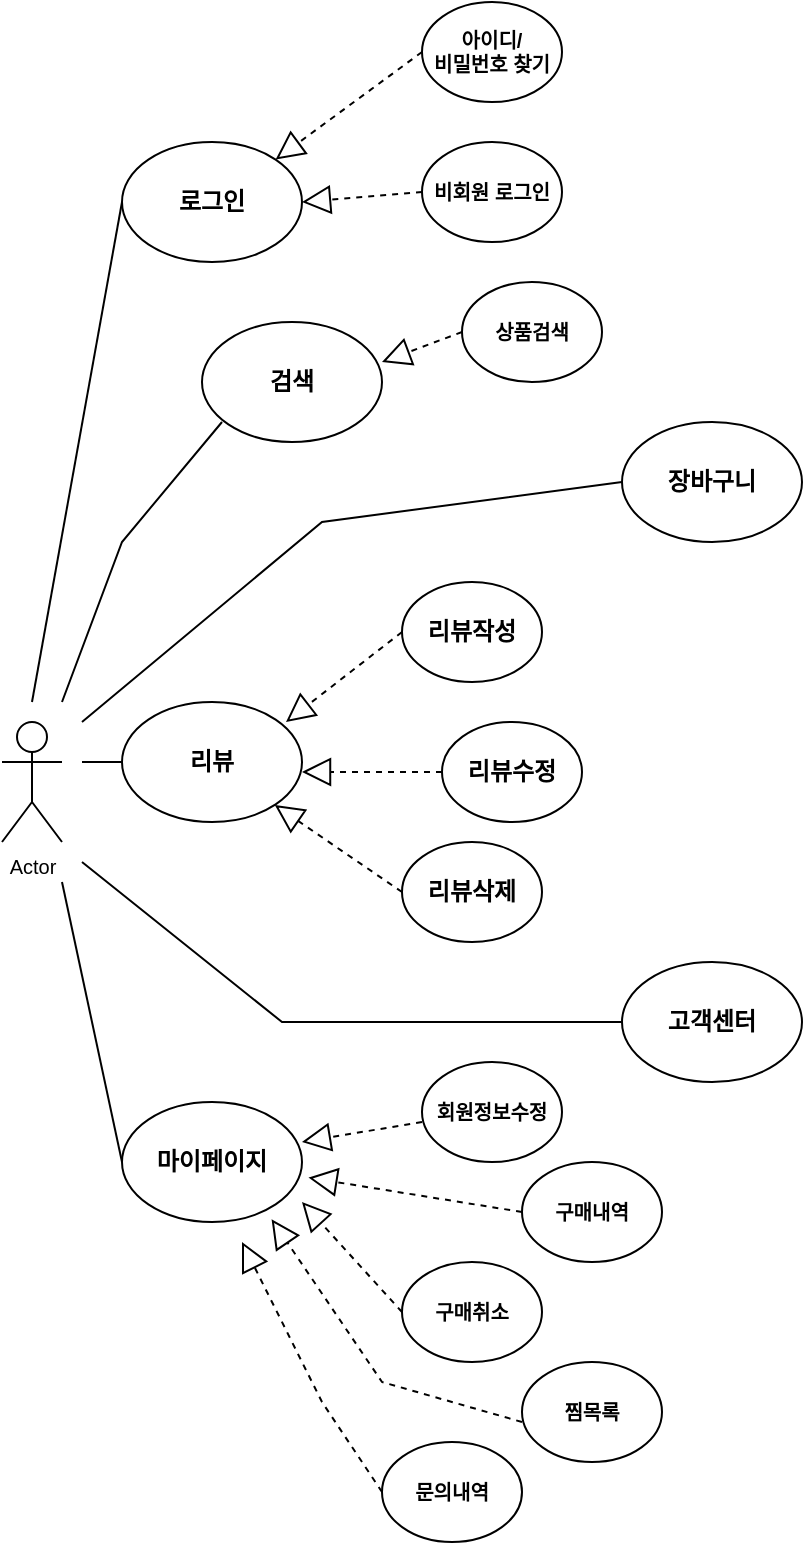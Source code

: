 <mxfile version="15.6.8" type="github">
  <diagram id="B6r3BOdKS04X0gsQsjvU" name="Page-1">
    <mxGraphModel dx="1550" dy="867" grid="1" gridSize="10" guides="1" tooltips="1" connect="1" arrows="1" fold="1" page="1" pageScale="1" pageWidth="1390" pageHeight="980" math="0" shadow="0">
      <root>
        <mxCell id="0" />
        <mxCell id="1" parent="0" />
        <mxCell id="a5ZnZFO5k9ZY8b-LJ0SS-1" value="&lt;b&gt;로그인&lt;/b&gt;" style="ellipse;whiteSpace=wrap;html=1;" vertex="1" parent="1">
          <mxGeometry x="70" y="80" width="90" height="60" as="geometry" />
        </mxCell>
        <mxCell id="a5ZnZFO5k9ZY8b-LJ0SS-3" value="&lt;b&gt;검색&lt;/b&gt;" style="ellipse;whiteSpace=wrap;html=1;" vertex="1" parent="1">
          <mxGeometry x="110" y="170" width="90" height="60" as="geometry" />
        </mxCell>
        <mxCell id="a5ZnZFO5k9ZY8b-LJ0SS-4" value="장바구니" style="ellipse;whiteSpace=wrap;html=1;fontStyle=1" vertex="1" parent="1">
          <mxGeometry x="320" y="220" width="90" height="60" as="geometry" />
        </mxCell>
        <mxCell id="a5ZnZFO5k9ZY8b-LJ0SS-5" value="리뷰" style="ellipse;whiteSpace=wrap;html=1;fontStyle=1" vertex="1" parent="1">
          <mxGeometry x="70" y="360" width="90" height="60" as="geometry" />
        </mxCell>
        <mxCell id="a5ZnZFO5k9ZY8b-LJ0SS-6" value="고객센터" style="ellipse;whiteSpace=wrap;html=1;fontStyle=1" vertex="1" parent="1">
          <mxGeometry x="320" y="490" width="90" height="60" as="geometry" />
        </mxCell>
        <mxCell id="a5ZnZFO5k9ZY8b-LJ0SS-10" value="" style="endArrow=none;html=1;rounded=0;" edge="1" parent="1">
          <mxGeometry width="50" height="50" relative="1" as="geometry">
            <mxPoint x="40" y="360" as="sourcePoint" />
            <mxPoint x="120" y="220" as="targetPoint" />
            <Array as="points">
              <mxPoint x="70" y="280" />
            </Array>
          </mxGeometry>
        </mxCell>
        <mxCell id="a5ZnZFO5k9ZY8b-LJ0SS-11" value="" style="endArrow=none;html=1;rounded=0;entryX=0;entryY=0.5;entryDx=0;entryDy=0;" edge="1" parent="1" target="a5ZnZFO5k9ZY8b-LJ0SS-4">
          <mxGeometry width="50" height="50" relative="1" as="geometry">
            <mxPoint x="50" y="370" as="sourcePoint" />
            <mxPoint x="180" y="500" as="targetPoint" />
            <Array as="points">
              <mxPoint x="170" y="270" />
            </Array>
          </mxGeometry>
        </mxCell>
        <mxCell id="a5ZnZFO5k9ZY8b-LJ0SS-12" value="" style="endArrow=none;html=1;rounded=0;entryX=0;entryY=0.5;entryDx=0;entryDy=0;" edge="1" parent="1" target="a5ZnZFO5k9ZY8b-LJ0SS-5">
          <mxGeometry width="50" height="50" relative="1" as="geometry">
            <mxPoint x="50" y="390" as="sourcePoint" />
            <mxPoint x="180" y="500" as="targetPoint" />
          </mxGeometry>
        </mxCell>
        <mxCell id="a5ZnZFO5k9ZY8b-LJ0SS-13" value="" style="endArrow=none;html=1;rounded=0;entryX=0;entryY=0.5;entryDx=0;entryDy=0;" edge="1" parent="1" target="a5ZnZFO5k9ZY8b-LJ0SS-6">
          <mxGeometry width="50" height="50" relative="1" as="geometry">
            <mxPoint x="50" y="440" as="sourcePoint" />
            <mxPoint x="180" y="500" as="targetPoint" />
            <Array as="points">
              <mxPoint x="150" y="520" />
            </Array>
          </mxGeometry>
        </mxCell>
        <mxCell id="a5ZnZFO5k9ZY8b-LJ0SS-14" value="" style="endArrow=none;html=1;rounded=0;entryX=0;entryY=0.5;entryDx=0;entryDy=0;" edge="1" parent="1" target="a5ZnZFO5k9ZY8b-LJ0SS-1">
          <mxGeometry width="50" height="50" relative="1" as="geometry">
            <mxPoint x="25" y="360" as="sourcePoint" />
            <mxPoint x="180" y="300" as="targetPoint" />
          </mxGeometry>
        </mxCell>
        <mxCell id="a5ZnZFO5k9ZY8b-LJ0SS-16" value="아이디/&lt;br style=&quot;font-size: 10px;&quot;&gt;비밀번호 찾기" style="ellipse;whiteSpace=wrap;html=1;fontStyle=1;fontSize=10;" vertex="1" parent="1">
          <mxGeometry x="220" y="10" width="70" height="50" as="geometry" />
        </mxCell>
        <mxCell id="a5ZnZFO5k9ZY8b-LJ0SS-17" value="비회원 로그인" style="ellipse;whiteSpace=wrap;html=1;fontStyle=1;fontSize=10;" vertex="1" parent="1">
          <mxGeometry x="220" y="80" width="70" height="50" as="geometry" />
        </mxCell>
        <mxCell id="a5ZnZFO5k9ZY8b-LJ0SS-20" value="" style="endArrow=block;dashed=1;endFill=0;endSize=12;html=1;rounded=0;exitX=0;exitY=0.5;exitDx=0;exitDy=0;entryX=1;entryY=0;entryDx=0;entryDy=0;" edge="1" parent="1" source="a5ZnZFO5k9ZY8b-LJ0SS-16" target="a5ZnZFO5k9ZY8b-LJ0SS-1">
          <mxGeometry width="160" relative="1" as="geometry">
            <mxPoint x="80" y="320" as="sourcePoint" />
            <mxPoint x="240" y="320" as="targetPoint" />
          </mxGeometry>
        </mxCell>
        <mxCell id="a5ZnZFO5k9ZY8b-LJ0SS-21" value="" style="endArrow=block;dashed=1;endFill=0;endSize=12;html=1;rounded=0;exitX=0;exitY=0.5;exitDx=0;exitDy=0;entryX=1;entryY=0.5;entryDx=0;entryDy=0;" edge="1" parent="1" source="a5ZnZFO5k9ZY8b-LJ0SS-17" target="a5ZnZFO5k9ZY8b-LJ0SS-1">
          <mxGeometry width="160" relative="1" as="geometry">
            <mxPoint x="230" y="50" as="sourcePoint" />
            <mxPoint x="156.82" y="98.787" as="targetPoint" />
          </mxGeometry>
        </mxCell>
        <mxCell id="a5ZnZFO5k9ZY8b-LJ0SS-23" value="상품검색" style="ellipse;whiteSpace=wrap;html=1;fontStyle=1;fontSize=10;" vertex="1" parent="1">
          <mxGeometry x="240" y="150" width="70" height="50" as="geometry" />
        </mxCell>
        <mxCell id="a5ZnZFO5k9ZY8b-LJ0SS-24" value="리뷰작성" style="ellipse;whiteSpace=wrap;html=1;fontStyle=1" vertex="1" parent="1">
          <mxGeometry x="210" y="300" width="70" height="50" as="geometry" />
        </mxCell>
        <mxCell id="a5ZnZFO5k9ZY8b-LJ0SS-25" value="구매취소" style="ellipse;whiteSpace=wrap;html=1;fontStyle=1;fontSize=10;" vertex="1" parent="1">
          <mxGeometry x="210" y="640" width="70" height="50" as="geometry" />
        </mxCell>
        <mxCell id="a5ZnZFO5k9ZY8b-LJ0SS-27" value="마이페이지" style="ellipse;whiteSpace=wrap;html=1;fontStyle=1" vertex="1" parent="1">
          <mxGeometry x="70" y="560" width="90" height="60" as="geometry" />
        </mxCell>
        <mxCell id="a5ZnZFO5k9ZY8b-LJ0SS-28" value="" style="endArrow=none;html=1;rounded=0;entryX=0;entryY=0.5;entryDx=0;entryDy=0;" edge="1" parent="1">
          <mxGeometry width="50" height="50" relative="1" as="geometry">
            <mxPoint x="40" y="450" as="sourcePoint" />
            <mxPoint x="70" y="590" as="targetPoint" />
          </mxGeometry>
        </mxCell>
        <mxCell id="a5ZnZFO5k9ZY8b-LJ0SS-29" value="회원정보수정" style="ellipse;whiteSpace=wrap;html=1;fontStyle=1;fontSize=10;" vertex="1" parent="1">
          <mxGeometry x="220" y="540" width="70" height="50" as="geometry" />
        </mxCell>
        <mxCell id="a5ZnZFO5k9ZY8b-LJ0SS-30" value="구매내역" style="ellipse;whiteSpace=wrap;html=1;fontStyle=1;fontSize=10;" vertex="1" parent="1">
          <mxGeometry x="270" y="590" width="70" height="50" as="geometry" />
        </mxCell>
        <mxCell id="a5ZnZFO5k9ZY8b-LJ0SS-32" style="edgeStyle=orthogonalEdgeStyle;rounded=0;orthogonalLoop=1;jettySize=auto;html=1;exitX=0.5;exitY=1;exitDx=0;exitDy=0;fontSize=10;" edge="1" parent="1" source="a5ZnZFO5k9ZY8b-LJ0SS-29" target="a5ZnZFO5k9ZY8b-LJ0SS-29">
          <mxGeometry relative="1" as="geometry" />
        </mxCell>
        <mxCell id="a5ZnZFO5k9ZY8b-LJ0SS-33" value="Actor" style="shape=umlActor;verticalLabelPosition=bottom;verticalAlign=top;html=1;fontSize=10;" vertex="1" parent="1">
          <mxGeometry x="10" y="370" width="30" height="60" as="geometry" />
        </mxCell>
        <mxCell id="a5ZnZFO5k9ZY8b-LJ0SS-34" value="찜목록" style="ellipse;whiteSpace=wrap;html=1;fontStyle=1;fontSize=10;" vertex="1" parent="1">
          <mxGeometry x="270" y="690" width="70" height="50" as="geometry" />
        </mxCell>
        <mxCell id="a5ZnZFO5k9ZY8b-LJ0SS-35" value="" style="endArrow=block;dashed=1;endFill=0;endSize=12;html=1;rounded=0;exitX=0;exitY=0.5;exitDx=0;exitDy=0;entryX=0.831;entryY=0.977;entryDx=0;entryDy=0;entryPerimeter=0;" edge="1" parent="1" target="a5ZnZFO5k9ZY8b-LJ0SS-27">
          <mxGeometry width="160" relative="1" as="geometry">
            <mxPoint x="270" y="720" as="sourcePoint" />
            <mxPoint x="150" y="620" as="targetPoint" />
            <Array as="points">
              <mxPoint x="200" y="700" />
            </Array>
          </mxGeometry>
        </mxCell>
        <mxCell id="a5ZnZFO5k9ZY8b-LJ0SS-36" value="" style="endArrow=block;dashed=1;endFill=0;endSize=12;html=1;rounded=0;exitX=0;exitY=0.5;exitDx=0;exitDy=0;" edge="1" parent="1" source="a5ZnZFO5k9ZY8b-LJ0SS-25">
          <mxGeometry width="160" relative="1" as="geometry">
            <mxPoint x="210" y="610" as="sourcePoint" />
            <mxPoint x="160" y="610" as="targetPoint" />
          </mxGeometry>
        </mxCell>
        <mxCell id="a5ZnZFO5k9ZY8b-LJ0SS-37" value="" style="endArrow=block;dashed=1;endFill=0;endSize=12;html=1;rounded=0;exitX=0;exitY=0.5;exitDx=0;exitDy=0;entryX=1.036;entryY=0.63;entryDx=0;entryDy=0;entryPerimeter=0;" edge="1" parent="1" source="a5ZnZFO5k9ZY8b-LJ0SS-30" target="a5ZnZFO5k9ZY8b-LJ0SS-27">
          <mxGeometry width="160" relative="1" as="geometry">
            <mxPoint x="220" y="599" as="sourcePoint" />
            <mxPoint x="170" y="599" as="targetPoint" />
          </mxGeometry>
        </mxCell>
        <mxCell id="a5ZnZFO5k9ZY8b-LJ0SS-38" value="" style="endArrow=block;dashed=1;endFill=0;endSize=12;html=1;rounded=0;entryX=1;entryY=0.333;entryDx=0;entryDy=0;entryPerimeter=0;" edge="1" parent="1" target="a5ZnZFO5k9ZY8b-LJ0SS-27">
          <mxGeometry width="160" relative="1" as="geometry">
            <mxPoint x="220" y="570" as="sourcePoint" />
            <mxPoint x="210" y="554.52" as="targetPoint" />
          </mxGeometry>
        </mxCell>
        <mxCell id="a5ZnZFO5k9ZY8b-LJ0SS-39" value="문의내역" style="ellipse;whiteSpace=wrap;html=1;fontStyle=1;fontSize=10;" vertex="1" parent="1">
          <mxGeometry x="200" y="730" width="70" height="50" as="geometry" />
        </mxCell>
        <mxCell id="a5ZnZFO5k9ZY8b-LJ0SS-40" value="" style="endArrow=block;dashed=1;endFill=0;endSize=12;html=1;rounded=0;exitX=0;exitY=0.5;exitDx=0;exitDy=0;" edge="1" parent="1" source="a5ZnZFO5k9ZY8b-LJ0SS-39">
          <mxGeometry width="160" relative="1" as="geometry">
            <mxPoint x="217.61" y="751.38" as="sourcePoint" />
            <mxPoint x="130" y="630" as="targetPoint" />
            <Array as="points">
              <mxPoint x="170" y="710" />
            </Array>
          </mxGeometry>
        </mxCell>
        <mxCell id="a5ZnZFO5k9ZY8b-LJ0SS-41" value="" style="endArrow=block;dashed=1;endFill=0;endSize=12;html=1;rounded=0;exitX=0;exitY=0.5;exitDx=0;exitDy=0;" edge="1" parent="1" source="a5ZnZFO5k9ZY8b-LJ0SS-23">
          <mxGeometry width="160" relative="1" as="geometry">
            <mxPoint x="230" y="160" as="sourcePoint" />
            <mxPoint x="200" y="190" as="targetPoint" />
          </mxGeometry>
        </mxCell>
        <mxCell id="a5ZnZFO5k9ZY8b-LJ0SS-42" value="리뷰수정" style="ellipse;whiteSpace=wrap;html=1;fontStyle=1" vertex="1" parent="1">
          <mxGeometry x="230" y="370" width="70" height="50" as="geometry" />
        </mxCell>
        <mxCell id="a5ZnZFO5k9ZY8b-LJ0SS-43" value="리뷰삭제" style="ellipse;whiteSpace=wrap;html=1;fontStyle=1" vertex="1" parent="1">
          <mxGeometry x="210" y="430" width="70" height="50" as="geometry" />
        </mxCell>
        <mxCell id="a5ZnZFO5k9ZY8b-LJ0SS-45" value="" style="endArrow=block;dashed=1;endFill=0;endSize=12;html=1;rounded=0;exitX=0;exitY=0.5;exitDx=0;exitDy=0;" edge="1" parent="1" source="a5ZnZFO5k9ZY8b-LJ0SS-24">
          <mxGeometry width="160" relative="1" as="geometry">
            <mxPoint x="190" y="344.42" as="sourcePoint" />
            <mxPoint x="152" y="370" as="targetPoint" />
          </mxGeometry>
        </mxCell>
        <mxCell id="a5ZnZFO5k9ZY8b-LJ0SS-46" value="" style="endArrow=block;dashed=1;endFill=0;endSize=12;html=1;rounded=0;exitX=0;exitY=0.5;exitDx=0;exitDy=0;" edge="1" parent="1" source="a5ZnZFO5k9ZY8b-LJ0SS-42">
          <mxGeometry width="160" relative="1" as="geometry">
            <mxPoint x="190" y="404.42" as="sourcePoint" />
            <mxPoint x="160" y="395" as="targetPoint" />
          </mxGeometry>
        </mxCell>
        <mxCell id="a5ZnZFO5k9ZY8b-LJ0SS-47" value="" style="endArrow=block;dashed=1;endFill=0;endSize=12;html=1;rounded=0;exitX=0;exitY=0.5;exitDx=0;exitDy=0;" edge="1" parent="1" source="a5ZnZFO5k9ZY8b-LJ0SS-43" target="a5ZnZFO5k9ZY8b-LJ0SS-5">
          <mxGeometry width="160" relative="1" as="geometry">
            <mxPoint x="190" y="457.21" as="sourcePoint" />
            <mxPoint x="170" y="420" as="targetPoint" />
          </mxGeometry>
        </mxCell>
      </root>
    </mxGraphModel>
  </diagram>
</mxfile>
